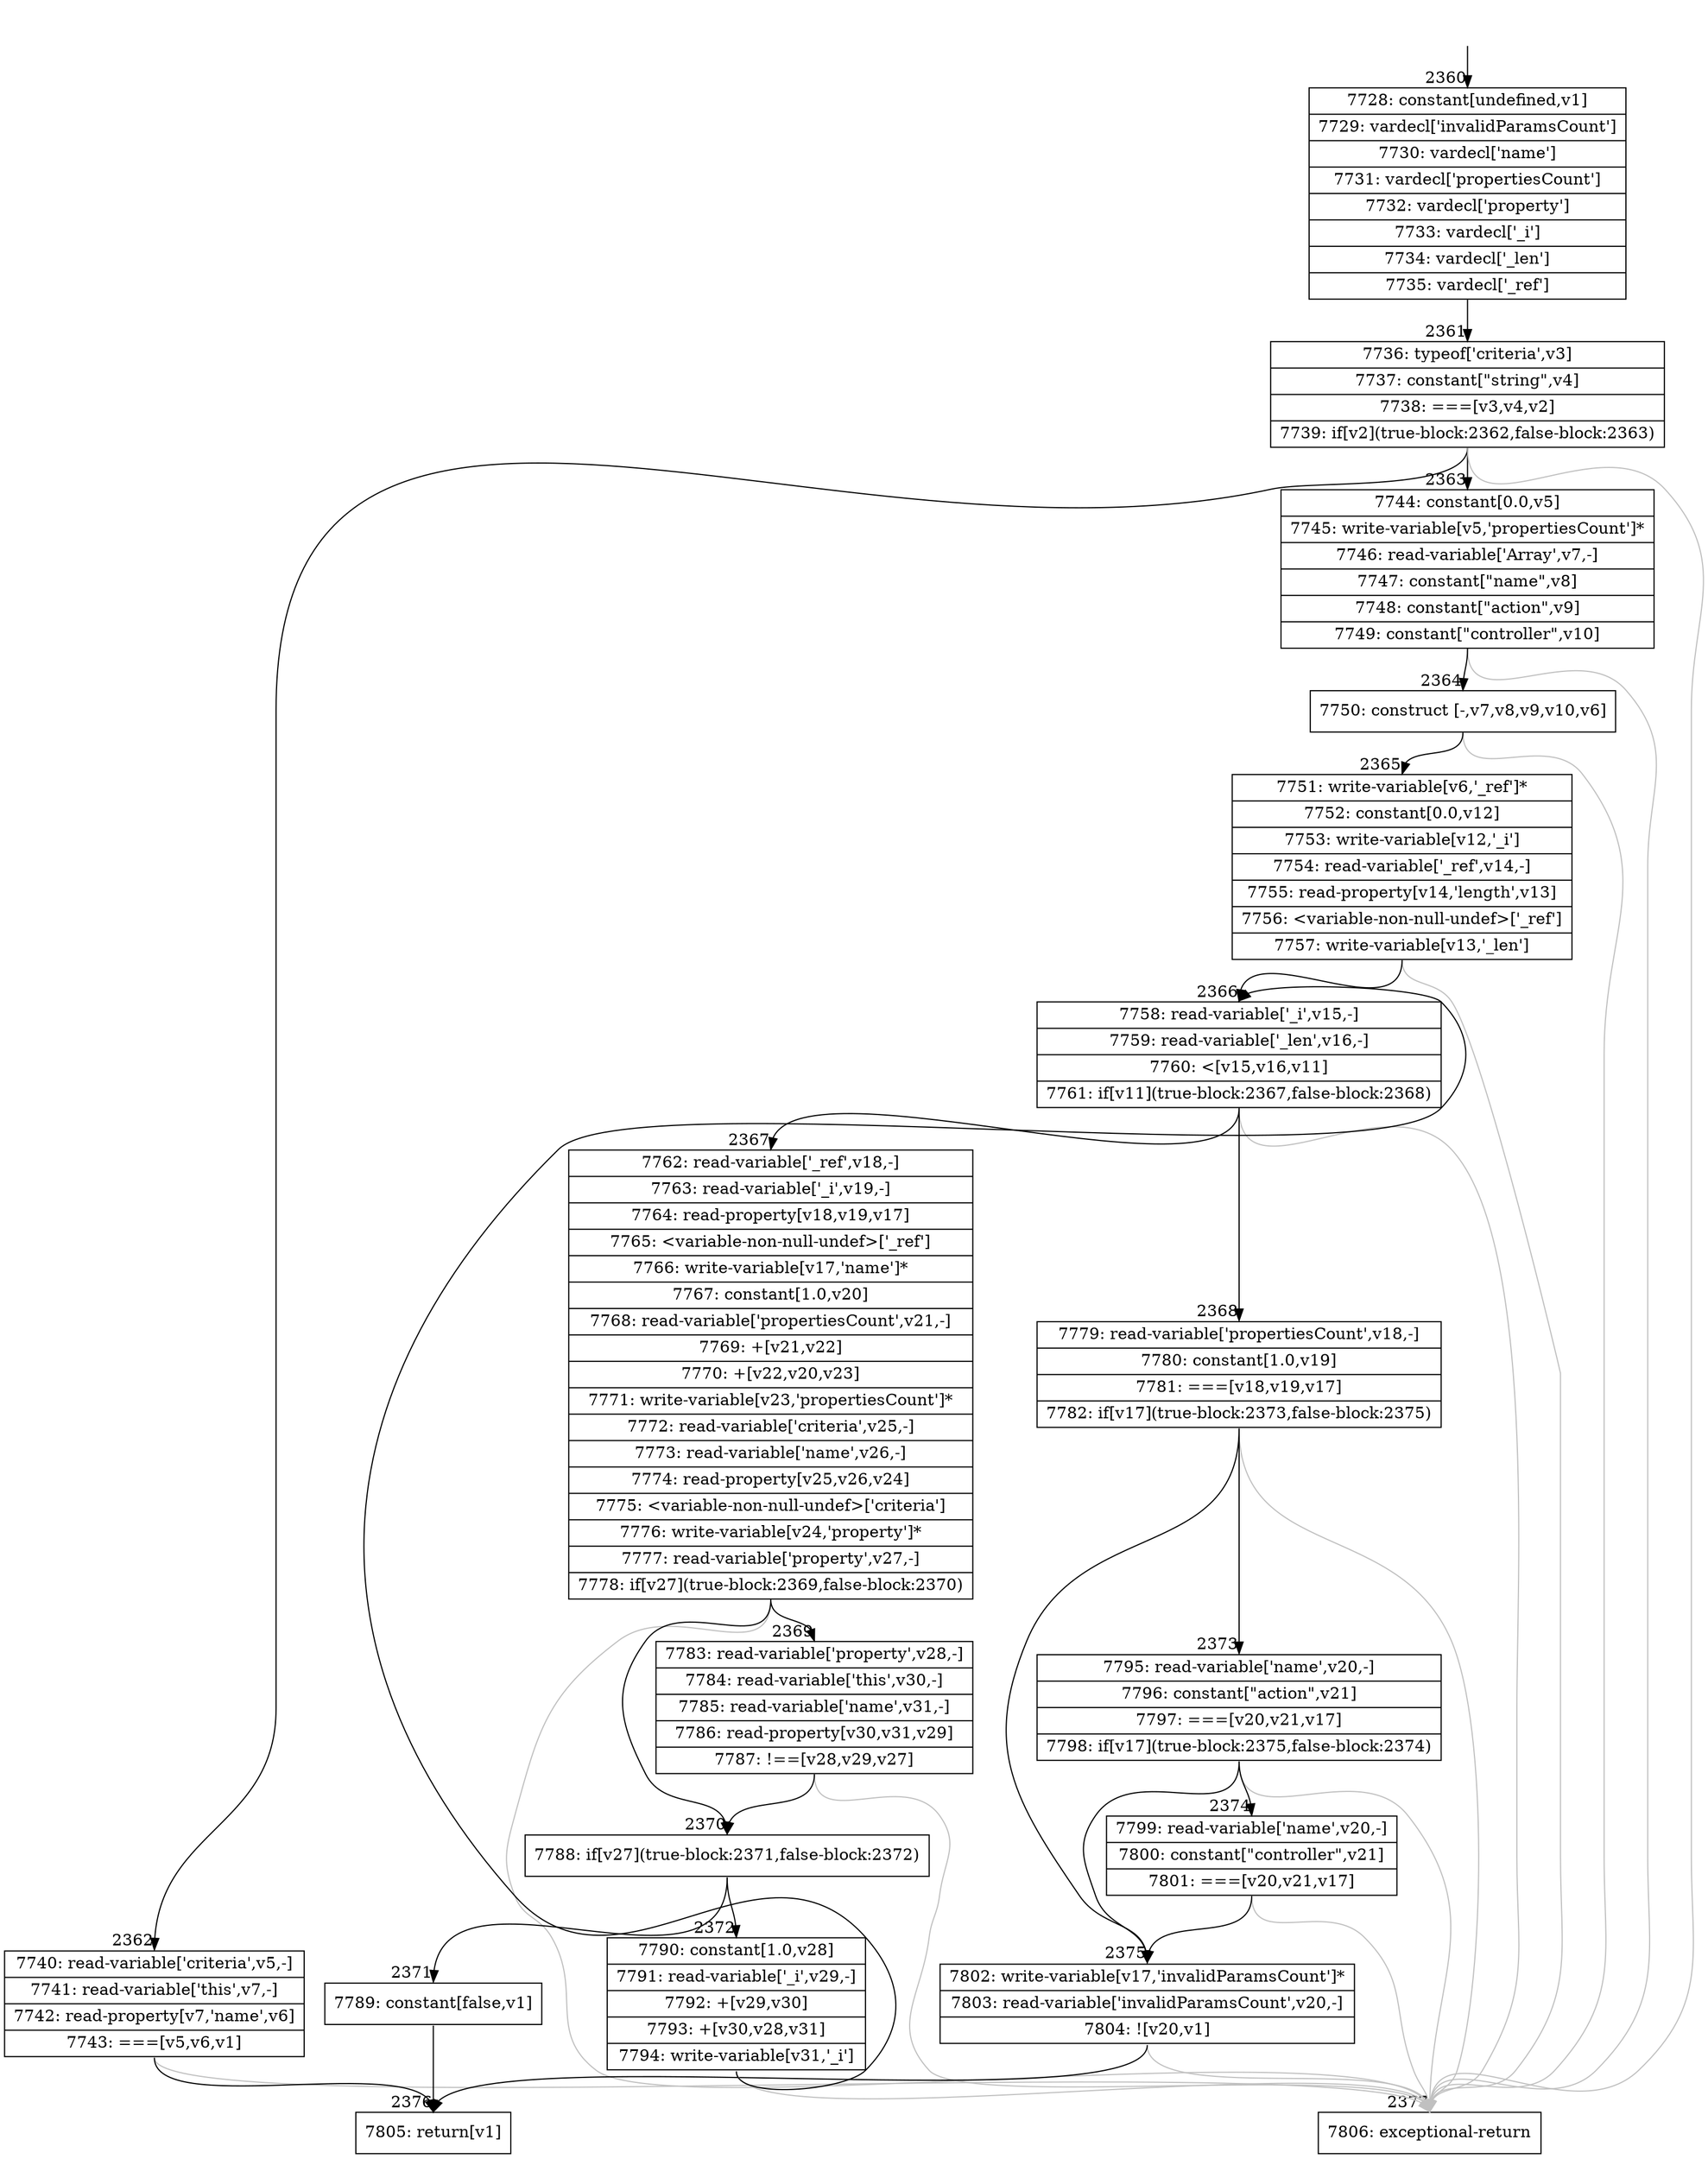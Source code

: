 digraph {
rankdir="TD"
BB_entry189[shape=none,label=""];
BB_entry189 -> BB2360 [tailport=s, headport=n, headlabel="    2360"]
BB2360 [shape=record label="{7728: constant[undefined,v1]|7729: vardecl['invalidParamsCount']|7730: vardecl['name']|7731: vardecl['propertiesCount']|7732: vardecl['property']|7733: vardecl['_i']|7734: vardecl['_len']|7735: vardecl['_ref']}" ] 
BB2360 -> BB2361 [tailport=s, headport=n, headlabel="      2361"]
BB2361 [shape=record label="{7736: typeof['criteria',v3]|7737: constant[\"string\",v4]|7738: ===[v3,v4,v2]|7739: if[v2](true-block:2362,false-block:2363)}" ] 
BB2361 -> BB2362 [tailport=s, headport=n, headlabel="      2362"]
BB2361 -> BB2363 [tailport=s, headport=n, headlabel="      2363"]
BB2361 -> BB2377 [tailport=s, headport=n, color=gray, headlabel="      2377"]
BB2362 [shape=record label="{7740: read-variable['criteria',v5,-]|7741: read-variable['this',v7,-]|7742: read-property[v7,'name',v6]|7743: ===[v5,v6,v1]}" ] 
BB2362 -> BB2376 [tailport=s, headport=n, headlabel="      2376"]
BB2362 -> BB2377 [tailport=s, headport=n, color=gray]
BB2363 [shape=record label="{7744: constant[0.0,v5]|7745: write-variable[v5,'propertiesCount']*|7746: read-variable['Array',v7,-]|7747: constant[\"name\",v8]|7748: constant[\"action\",v9]|7749: constant[\"controller\",v10]}" ] 
BB2363 -> BB2364 [tailport=s, headport=n, headlabel="      2364"]
BB2363 -> BB2377 [tailport=s, headport=n, color=gray]
BB2364 [shape=record label="{7750: construct [-,v7,v8,v9,v10,v6]}" ] 
BB2364 -> BB2365 [tailport=s, headport=n, headlabel="      2365"]
BB2364 -> BB2377 [tailport=s, headport=n, color=gray]
BB2365 [shape=record label="{7751: write-variable[v6,'_ref']*|7752: constant[0.0,v12]|7753: write-variable[v12,'_i']|7754: read-variable['_ref',v14,-]|7755: read-property[v14,'length',v13]|7756: \<variable-non-null-undef\>['_ref']|7757: write-variable[v13,'_len']}" ] 
BB2365 -> BB2366 [tailport=s, headport=n, headlabel="      2366"]
BB2365 -> BB2377 [tailport=s, headport=n, color=gray]
BB2366 [shape=record label="{7758: read-variable['_i',v15,-]|7759: read-variable['_len',v16,-]|7760: \<[v15,v16,v11]|7761: if[v11](true-block:2367,false-block:2368)}" ] 
BB2366 -> BB2367 [tailport=s, headport=n, headlabel="      2367"]
BB2366 -> BB2368 [tailport=s, headport=n, headlabel="      2368"]
BB2366 -> BB2377 [tailport=s, headport=n, color=gray]
BB2367 [shape=record label="{7762: read-variable['_ref',v18,-]|7763: read-variable['_i',v19,-]|7764: read-property[v18,v19,v17]|7765: \<variable-non-null-undef\>['_ref']|7766: write-variable[v17,'name']*|7767: constant[1.0,v20]|7768: read-variable['propertiesCount',v21,-]|7769: +[v21,v22]|7770: +[v22,v20,v23]|7771: write-variable[v23,'propertiesCount']*|7772: read-variable['criteria',v25,-]|7773: read-variable['name',v26,-]|7774: read-property[v25,v26,v24]|7775: \<variable-non-null-undef\>['criteria']|7776: write-variable[v24,'property']*|7777: read-variable['property',v27,-]|7778: if[v27](true-block:2369,false-block:2370)}" ] 
BB2367 -> BB2370 [tailport=s, headport=n, headlabel="      2370"]
BB2367 -> BB2369 [tailport=s, headport=n, headlabel="      2369"]
BB2367 -> BB2377 [tailport=s, headport=n, color=gray]
BB2368 [shape=record label="{7779: read-variable['propertiesCount',v18,-]|7780: constant[1.0,v19]|7781: ===[v18,v19,v17]|7782: if[v17](true-block:2373,false-block:2375)}" ] 
BB2368 -> BB2375 [tailport=s, headport=n, headlabel="      2375"]
BB2368 -> BB2373 [tailport=s, headport=n, headlabel="      2373"]
BB2368 -> BB2377 [tailport=s, headport=n, color=gray]
BB2369 [shape=record label="{7783: read-variable['property',v28,-]|7784: read-variable['this',v30,-]|7785: read-variable['name',v31,-]|7786: read-property[v30,v31,v29]|7787: !==[v28,v29,v27]}" ] 
BB2369 -> BB2370 [tailport=s, headport=n]
BB2369 -> BB2377 [tailport=s, headport=n, color=gray]
BB2370 [shape=record label="{7788: if[v27](true-block:2371,false-block:2372)}" ] 
BB2370 -> BB2371 [tailport=s, headport=n, headlabel="      2371"]
BB2370 -> BB2372 [tailport=s, headport=n, headlabel="      2372"]
BB2371 [shape=record label="{7789: constant[false,v1]}" ] 
BB2371 -> BB2376 [tailport=s, headport=n]
BB2372 [shape=record label="{7790: constant[1.0,v28]|7791: read-variable['_i',v29,-]|7792: +[v29,v30]|7793: +[v30,v28,v31]|7794: write-variable[v31,'_i']}" ] 
BB2372 -> BB2366 [tailport=s, headport=n]
BB2372 -> BB2377 [tailport=s, headport=n, color=gray]
BB2373 [shape=record label="{7795: read-variable['name',v20,-]|7796: constant[\"action\",v21]|7797: ===[v20,v21,v17]|7798: if[v17](true-block:2375,false-block:2374)}" ] 
BB2373 -> BB2375 [tailport=s, headport=n]
BB2373 -> BB2374 [tailport=s, headport=n, headlabel="      2374"]
BB2373 -> BB2377 [tailport=s, headport=n, color=gray]
BB2374 [shape=record label="{7799: read-variable['name',v20,-]|7800: constant[\"controller\",v21]|7801: ===[v20,v21,v17]}" ] 
BB2374 -> BB2375 [tailport=s, headport=n]
BB2374 -> BB2377 [tailport=s, headport=n, color=gray]
BB2375 [shape=record label="{7802: write-variable[v17,'invalidParamsCount']*|7803: read-variable['invalidParamsCount',v20,-]|7804: ![v20,v1]}" ] 
BB2375 -> BB2376 [tailport=s, headport=n]
BB2375 -> BB2377 [tailport=s, headport=n, color=gray]
BB2376 [shape=record label="{7805: return[v1]}" ] 
BB2377 [shape=record label="{7806: exceptional-return}" ] 
//#$~ 2101
}
